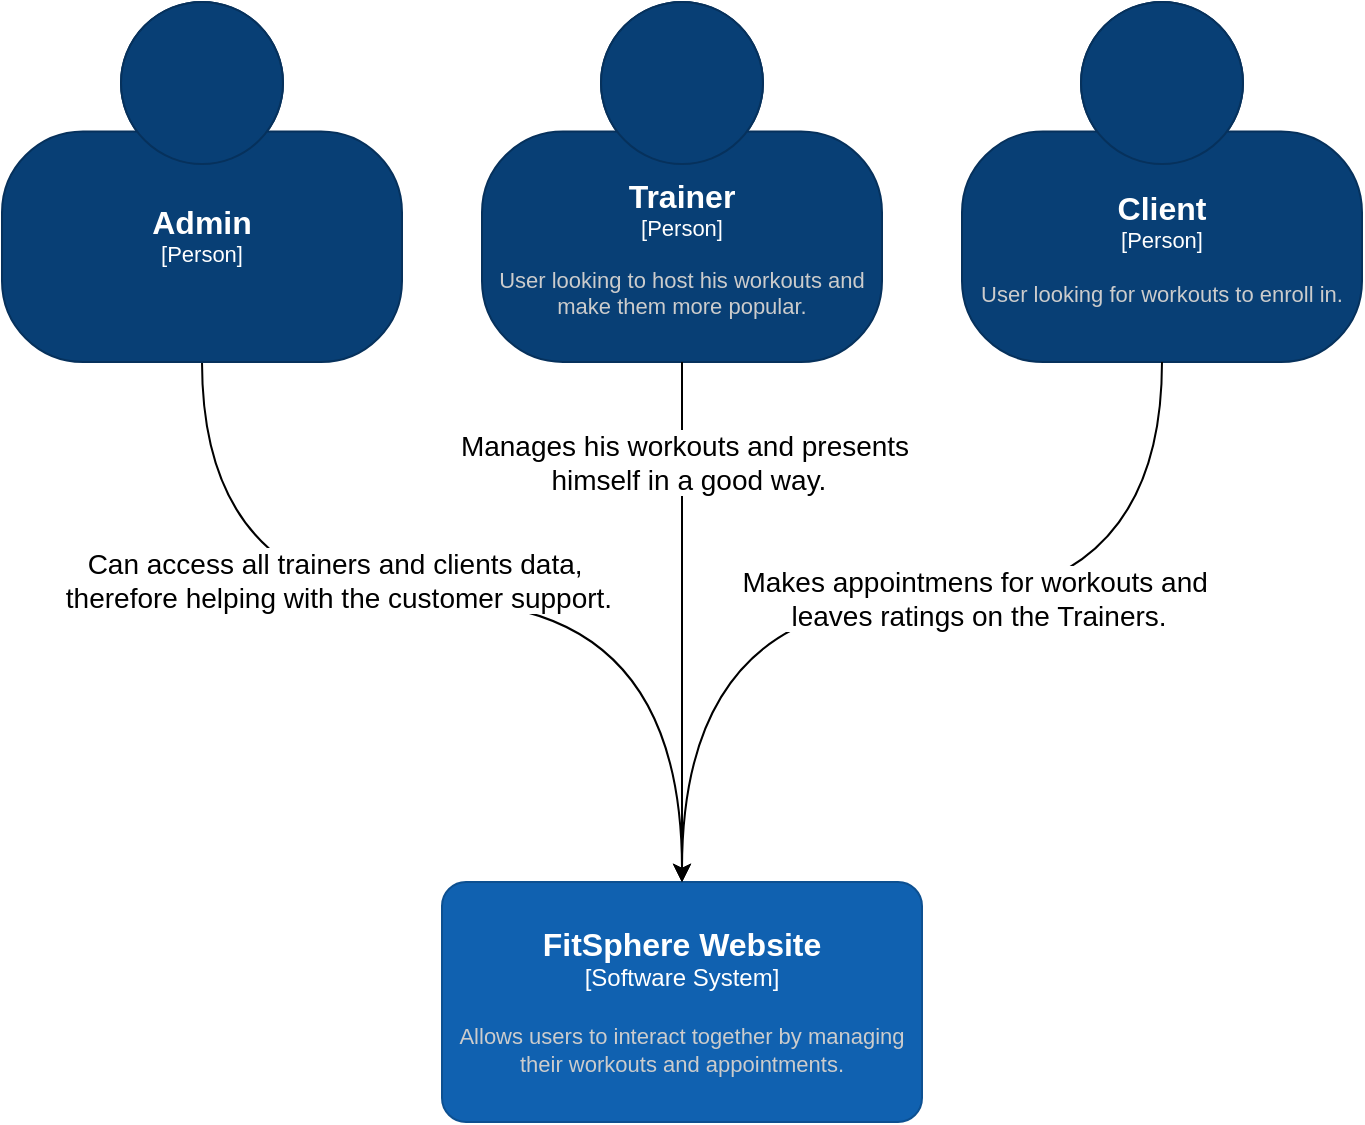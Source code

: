 <mxfile version="24.2.5" type="device">
  <diagram name="Page-1" id="8hUELX5O4kzKShRhKFun">
    <mxGraphModel dx="1500" dy="767" grid="1" gridSize="10" guides="1" tooltips="1" connect="1" arrows="1" fold="1" page="1" pageScale="1" pageWidth="850" pageHeight="1100" math="0" shadow="0">
      <root>
        <mxCell id="0" />
        <mxCell id="1" parent="0" />
        <mxCell id="-rEoIj7UsR8-dAdPbkfn-6" style="edgeStyle=orthogonalEdgeStyle;rounded=0;orthogonalLoop=1;jettySize=auto;html=1;curved=1;" edge="1" parent="1" source="-rEoIj7UsR8-dAdPbkfn-1" target="-rEoIj7UsR8-dAdPbkfn-4">
          <mxGeometry relative="1" as="geometry">
            <Array as="points">
              <mxPoint x="140" y="300" />
              <mxPoint x="380" y="300" />
            </Array>
          </mxGeometry>
        </mxCell>
        <mxCell id="-rEoIj7UsR8-dAdPbkfn-9" value="&lt;div style=&quot;font-size: 14px;&quot;&gt;&lt;font style=&quot;font-size: 14px;&quot;&gt;Can access all trainers and clients data,&amp;nbsp;&lt;/font&gt;&lt;/div&gt;&lt;div style=&quot;font-size: 14px;&quot;&gt;&lt;font style=&quot;font-size: 14px;&quot;&gt;therefore helping with the customer support.&lt;/font&gt;&lt;/div&gt;" style="edgeLabel;html=1;align=center;verticalAlign=middle;resizable=0;points=[];" vertex="1" connectable="0" parent="-rEoIj7UsR8-dAdPbkfn-6">
          <mxGeometry x="-0.248" y="11" relative="1" as="geometry">
            <mxPoint as="offset" />
          </mxGeometry>
        </mxCell>
        <object placeholders="1" c4Name="Admin" c4Type="Person" c4Description="" label="&lt;font style=&quot;font-size: 16px&quot;&gt;&lt;b&gt;%c4Name%&lt;/b&gt;&lt;/font&gt;&lt;div&gt;[%c4Type%]&lt;/div&gt;&lt;br&gt;&lt;div&gt;&lt;font style=&quot;font-size: 11px&quot;&gt;&lt;font color=&quot;#cccccc&quot;&gt;%c4Description%&lt;/font&gt;&lt;/div&gt;" id="-rEoIj7UsR8-dAdPbkfn-1">
          <mxCell style="html=1;fontSize=11;dashed=0;whiteSpace=wrap;fillColor=#083F75;strokeColor=#06315C;fontColor=#ffffff;shape=mxgraph.c4.person2;align=center;metaEdit=1;points=[[0.5,0,0],[1,0.5,0],[1,0.75,0],[0.75,1,0],[0.5,1,0],[0.25,1,0],[0,0.75,0],[0,0.5,0]];resizable=0;" vertex="1" parent="1">
            <mxGeometry x="40" width="200" height="180" as="geometry" />
          </mxCell>
        </object>
        <object placeholders="1" c4Name="Trainer" c4Type="Person" c4Description="User looking to host his workouts and make them more popular." label="&lt;font style=&quot;font-size: 16px&quot;&gt;&lt;b&gt;%c4Name%&lt;/b&gt;&lt;/font&gt;&lt;div&gt;[%c4Type%]&lt;/div&gt;&lt;br&gt;&lt;div&gt;&lt;font style=&quot;font-size: 11px&quot;&gt;&lt;font color=&quot;#cccccc&quot;&gt;%c4Description%&lt;/font&gt;&lt;/div&gt;" id="-rEoIj7UsR8-dAdPbkfn-2">
          <mxCell style="html=1;fontSize=11;dashed=0;whiteSpace=wrap;fillColor=#083F75;strokeColor=#06315C;fontColor=#ffffff;shape=mxgraph.c4.person2;align=center;metaEdit=1;points=[[0.5,0,0],[1,0.5,0],[1,0.75,0],[0.75,1,0],[0.5,1,0],[0.25,1,0],[0,0.75,0],[0,0.5,0]];resizable=0;" vertex="1" parent="1">
            <mxGeometry x="280" width="200" height="180" as="geometry" />
          </mxCell>
        </object>
        <object placeholders="1" c4Name="Client" c4Type="Person" c4Description="User looking for workouts to enroll in." label="&lt;font style=&quot;font-size: 16px&quot;&gt;&lt;b&gt;%c4Name%&lt;/b&gt;&lt;/font&gt;&lt;div&gt;[%c4Type%]&lt;/div&gt;&lt;br&gt;&lt;div&gt;&lt;font style=&quot;font-size: 11px&quot;&gt;&lt;font color=&quot;#cccccc&quot;&gt;%c4Description%&lt;/font&gt;&lt;/div&gt;" id="-rEoIj7UsR8-dAdPbkfn-3">
          <mxCell style="html=1;fontSize=11;dashed=0;whiteSpace=wrap;fillColor=#083F75;strokeColor=#06315C;fontColor=#ffffff;shape=mxgraph.c4.person2;align=center;metaEdit=1;points=[[0.5,0,0],[1,0.5,0],[1,0.75,0],[0.75,1,0],[0.5,1,0],[0.25,1,0],[0,0.75,0],[0,0.5,0]];resizable=0;" vertex="1" parent="1">
            <mxGeometry x="520" width="200" height="180" as="geometry" />
          </mxCell>
        </object>
        <object placeholders="1" c4Name="FitSphere Website" c4Type="Software System" c4Description="Allows users to interact together by managing their workouts and appointments." label="&lt;font style=&quot;font-size: 16px&quot;&gt;&lt;b&gt;%c4Name%&lt;/b&gt;&lt;/font&gt;&lt;div&gt;[%c4Type%]&lt;/div&gt;&lt;br&gt;&lt;div&gt;&lt;font style=&quot;font-size: 11px&quot;&gt;&lt;font color=&quot;#cccccc&quot;&gt;%c4Description%&lt;/font&gt;&lt;/div&gt;" id="-rEoIj7UsR8-dAdPbkfn-4">
          <mxCell style="rounded=1;whiteSpace=wrap;html=1;labelBackgroundColor=none;fillColor=#1061B0;fontColor=#ffffff;align=center;arcSize=10;strokeColor=#0D5091;metaEdit=1;resizable=0;points=[[0.25,0,0],[0.5,0,0],[0.75,0,0],[1,0.25,0],[1,0.5,0],[1,0.75,0],[0.75,1,0],[0.5,1,0],[0.25,1,0],[0,0.75,0],[0,0.5,0],[0,0.25,0]];" vertex="1" parent="1">
            <mxGeometry x="260" y="440" width="240" height="120" as="geometry" />
          </mxCell>
        </object>
        <mxCell id="-rEoIj7UsR8-dAdPbkfn-7" style="edgeStyle=orthogonalEdgeStyle;rounded=0;orthogonalLoop=1;jettySize=auto;html=1;entryX=0.5;entryY=0;entryDx=0;entryDy=0;entryPerimeter=0;curved=1;" edge="1" parent="1" source="-rEoIj7UsR8-dAdPbkfn-3" target="-rEoIj7UsR8-dAdPbkfn-4">
          <mxGeometry relative="1" as="geometry">
            <Array as="points">
              <mxPoint x="620" y="300" />
              <mxPoint x="380" y="300" />
            </Array>
          </mxGeometry>
        </mxCell>
        <mxCell id="-rEoIj7UsR8-dAdPbkfn-13" value="&lt;div style=&quot;font-size: 14px;&quot;&gt;&lt;font style=&quot;font-size: 14px;&quot;&gt;Makes appointmens for workouts and&amp;nbsp;&lt;/font&gt;&lt;/div&gt;&lt;div style=&quot;font-size: 14px;&quot;&gt;&lt;font style=&quot;font-size: 14px;&quot;&gt;leaves ratings on the Trainers.&lt;/font&gt;&lt;/div&gt;" style="edgeLabel;html=1;align=center;verticalAlign=middle;resizable=0;points=[];" vertex="1" connectable="0" parent="-rEoIj7UsR8-dAdPbkfn-7">
          <mxGeometry x="-0.152" y="-2" relative="1" as="geometry">
            <mxPoint as="offset" />
          </mxGeometry>
        </mxCell>
        <mxCell id="-rEoIj7UsR8-dAdPbkfn-8" style="edgeStyle=orthogonalEdgeStyle;rounded=0;orthogonalLoop=1;jettySize=auto;html=1;entryX=0.5;entryY=0;entryDx=0;entryDy=0;entryPerimeter=0;" edge="1" parent="1" source="-rEoIj7UsR8-dAdPbkfn-2" target="-rEoIj7UsR8-dAdPbkfn-4">
          <mxGeometry relative="1" as="geometry" />
        </mxCell>
        <mxCell id="-rEoIj7UsR8-dAdPbkfn-12" value="&lt;div style=&quot;font-size: 14px;&quot;&gt;&lt;font style=&quot;font-size: 14px;&quot;&gt;Manages his workouts and presents&lt;/font&gt;&lt;/div&gt;&lt;div style=&quot;font-size: 14px;&quot;&gt;&lt;font style=&quot;font-size: 14px;&quot;&gt;&amp;nbsp;himself in a good way. &lt;/font&gt;&lt;/div&gt;" style="edgeLabel;html=1;align=center;verticalAlign=middle;resizable=0;points=[];" vertex="1" connectable="0" parent="-rEoIj7UsR8-dAdPbkfn-8">
          <mxGeometry x="-0.615" y="1" relative="1" as="geometry">
            <mxPoint as="offset" />
          </mxGeometry>
        </mxCell>
      </root>
    </mxGraphModel>
  </diagram>
</mxfile>
